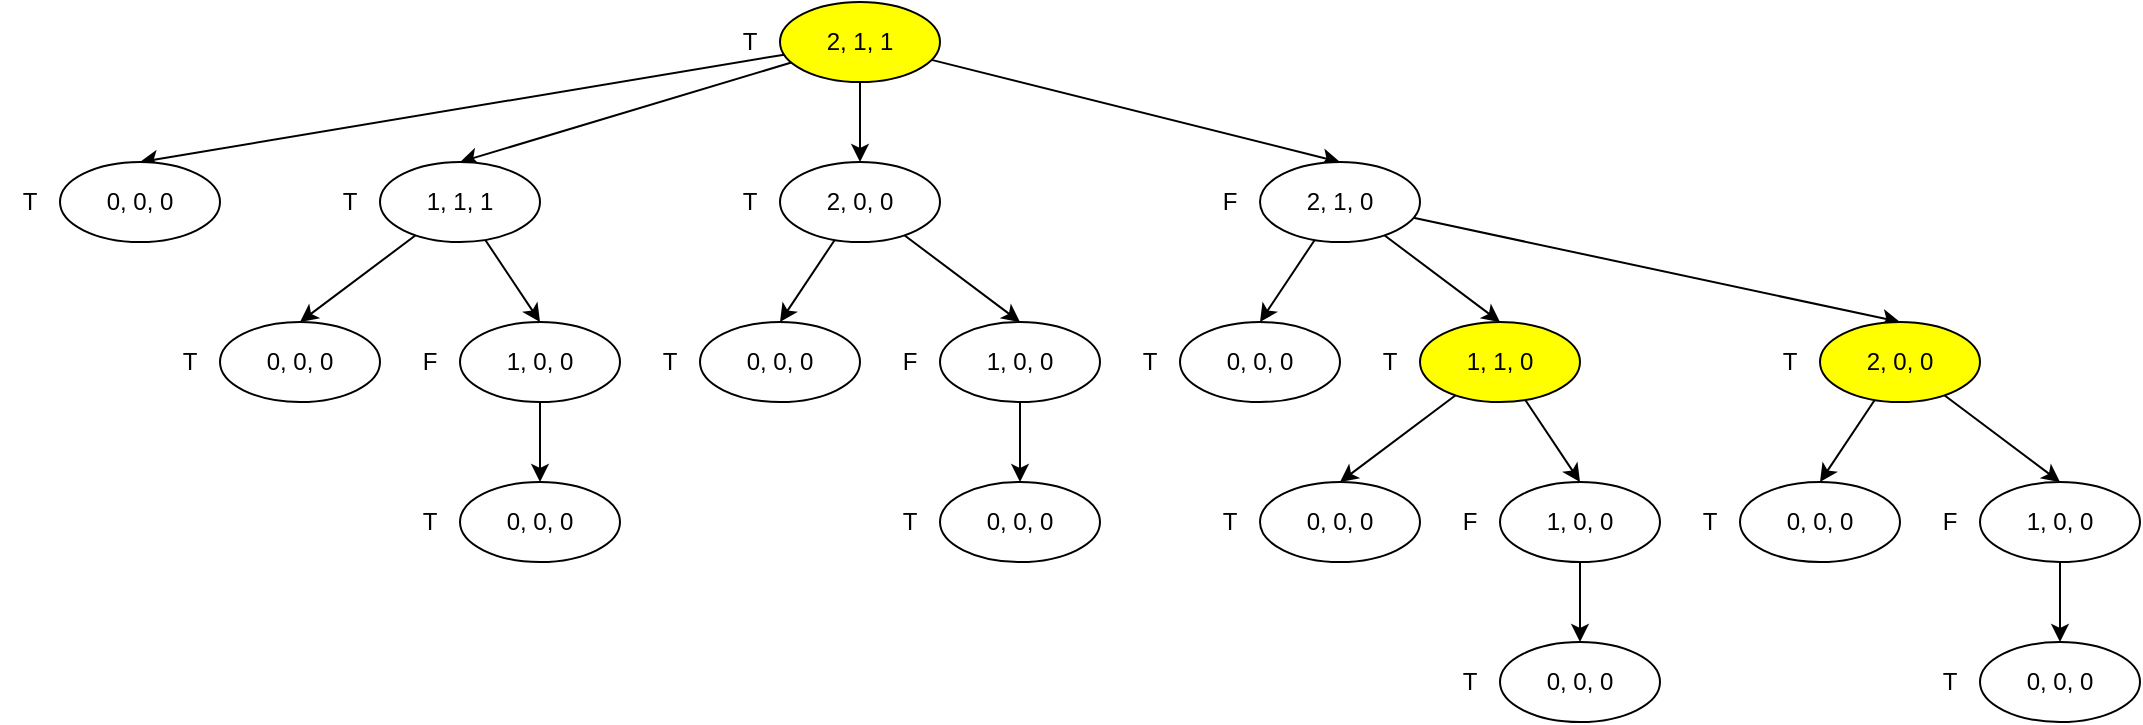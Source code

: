 <mxfile version="17.4.6" type="device"><diagram id="aOeC1j9TtVxvnux7qVdp" name="Page-1"><mxGraphModel dx="1422" dy="752" grid="1" gridSize="10" guides="1" tooltips="1" connect="1" arrows="1" fold="1" page="1" pageScale="1" pageWidth="850" pageHeight="1100" math="0" shadow="0"><root><mxCell id="0"/><mxCell id="1" parent="0"/><mxCell id="JPcNdjlAczLeqbXmbqgq-11" style="rounded=0;orthogonalLoop=1;jettySize=auto;html=1;entryX=0.5;entryY=0;entryDx=0;entryDy=0;" edge="1" parent="1" source="JPcNdjlAczLeqbXmbqgq-1" target="JPcNdjlAczLeqbXmbqgq-9"><mxGeometry relative="1" as="geometry"/></mxCell><mxCell id="JPcNdjlAczLeqbXmbqgq-12" style="edgeStyle=none;rounded=0;orthogonalLoop=1;jettySize=auto;html=1;entryX=0.5;entryY=0;entryDx=0;entryDy=0;" edge="1" parent="1" source="JPcNdjlAczLeqbXmbqgq-1" target="JPcNdjlAczLeqbXmbqgq-7"><mxGeometry relative="1" as="geometry"/></mxCell><mxCell id="JPcNdjlAczLeqbXmbqgq-13" style="edgeStyle=none;rounded=0;orthogonalLoop=1;jettySize=auto;html=1;entryX=0.5;entryY=0;entryDx=0;entryDy=0;" edge="1" parent="1" source="JPcNdjlAczLeqbXmbqgq-1" target="JPcNdjlAczLeqbXmbqgq-5"><mxGeometry relative="1" as="geometry"/></mxCell><mxCell id="JPcNdjlAczLeqbXmbqgq-14" style="edgeStyle=none;rounded=0;orthogonalLoop=1;jettySize=auto;html=1;entryX=0.5;entryY=0;entryDx=0;entryDy=0;" edge="1" parent="1" source="JPcNdjlAczLeqbXmbqgq-1" target="JPcNdjlAczLeqbXmbqgq-3"><mxGeometry relative="1" as="geometry"/></mxCell><mxCell id="JPcNdjlAczLeqbXmbqgq-1" value="2, 1, 1" style="ellipse;whiteSpace=wrap;html=1;fillColor=#FFFF00;" vertex="1" parent="1"><mxGeometry x="400" y="80" width="80" height="40" as="geometry"/></mxCell><mxCell id="JPcNdjlAczLeqbXmbqgq-2" value="T" style="whiteSpace=wrap;html=1;aspect=fixed;fillColor=none;strokeColor=none;" vertex="1" parent="1"><mxGeometry x="370" y="85" width="30" height="30" as="geometry"/></mxCell><mxCell id="JPcNdjlAczLeqbXmbqgq-52" style="edgeStyle=none;rounded=0;orthogonalLoop=1;jettySize=auto;html=1;entryX=0.5;entryY=0;entryDx=0;entryDy=0;" edge="1" parent="1" source="JPcNdjlAczLeqbXmbqgq-3" target="JPcNdjlAczLeqbXmbqgq-48"><mxGeometry relative="1" as="geometry"/></mxCell><mxCell id="JPcNdjlAczLeqbXmbqgq-53" style="edgeStyle=none;rounded=0;orthogonalLoop=1;jettySize=auto;html=1;entryX=0.5;entryY=0;entryDx=0;entryDy=0;" edge="1" parent="1" source="JPcNdjlAczLeqbXmbqgq-3" target="JPcNdjlAczLeqbXmbqgq-46"><mxGeometry relative="1" as="geometry"/></mxCell><mxCell id="JPcNdjlAczLeqbXmbqgq-84" style="edgeStyle=none;rounded=0;orthogonalLoop=1;jettySize=auto;html=1;entryX=0.5;entryY=0;entryDx=0;entryDy=0;" edge="1" parent="1" source="JPcNdjlAczLeqbXmbqgq-3" target="JPcNdjlAczLeqbXmbqgq-75"><mxGeometry relative="1" as="geometry"/></mxCell><mxCell id="JPcNdjlAczLeqbXmbqgq-3" value="2, 1, 0" style="ellipse;whiteSpace=wrap;html=1;" vertex="1" parent="1"><mxGeometry x="640" y="160" width="80" height="40" as="geometry"/></mxCell><mxCell id="JPcNdjlAczLeqbXmbqgq-4" value="F" style="whiteSpace=wrap;html=1;aspect=fixed;fillColor=none;strokeColor=none;" vertex="1" parent="1"><mxGeometry x="610" y="165" width="30" height="30" as="geometry"/></mxCell><mxCell id="JPcNdjlAczLeqbXmbqgq-37" style="edgeStyle=none;rounded=0;orthogonalLoop=1;jettySize=auto;html=1;entryX=0.5;entryY=0;entryDx=0;entryDy=0;" edge="1" parent="1" source="JPcNdjlAczLeqbXmbqgq-5" target="JPcNdjlAczLeqbXmbqgq-31"><mxGeometry relative="1" as="geometry"/></mxCell><mxCell id="JPcNdjlAczLeqbXmbqgq-38" style="edgeStyle=none;rounded=0;orthogonalLoop=1;jettySize=auto;html=1;entryX=0.5;entryY=0;entryDx=0;entryDy=0;" edge="1" parent="1" source="JPcNdjlAczLeqbXmbqgq-5" target="JPcNdjlAczLeqbXmbqgq-33"><mxGeometry relative="1" as="geometry"/></mxCell><mxCell id="JPcNdjlAczLeqbXmbqgq-5" value="2, 0, 0" style="ellipse;whiteSpace=wrap;html=1;" vertex="1" parent="1"><mxGeometry x="400" y="160" width="80" height="40" as="geometry"/></mxCell><mxCell id="JPcNdjlAczLeqbXmbqgq-6" value="T" style="whiteSpace=wrap;html=1;aspect=fixed;fillColor=none;strokeColor=none;" vertex="1" parent="1"><mxGeometry x="370" y="165" width="30" height="30" as="geometry"/></mxCell><mxCell id="JPcNdjlAczLeqbXmbqgq-19" style="edgeStyle=none;rounded=0;orthogonalLoop=1;jettySize=auto;html=1;entryX=0.5;entryY=0;entryDx=0;entryDy=0;" edge="1" parent="1" source="JPcNdjlAczLeqbXmbqgq-7" target="JPcNdjlAczLeqbXmbqgq-17"><mxGeometry relative="1" as="geometry"/></mxCell><mxCell id="JPcNdjlAczLeqbXmbqgq-20" style="edgeStyle=none;rounded=0;orthogonalLoop=1;jettySize=auto;html=1;entryX=0.5;entryY=0;entryDx=0;entryDy=0;" edge="1" parent="1" source="JPcNdjlAczLeqbXmbqgq-7" target="JPcNdjlAczLeqbXmbqgq-15"><mxGeometry relative="1" as="geometry"/></mxCell><mxCell id="JPcNdjlAczLeqbXmbqgq-7" value="1, 1, 1" style="ellipse;whiteSpace=wrap;html=1;" vertex="1" parent="1"><mxGeometry x="200" y="160" width="80" height="40" as="geometry"/></mxCell><mxCell id="JPcNdjlAczLeqbXmbqgq-8" value="T" style="whiteSpace=wrap;html=1;aspect=fixed;fillColor=none;strokeColor=none;" vertex="1" parent="1"><mxGeometry x="170" y="165" width="30" height="30" as="geometry"/></mxCell><mxCell id="JPcNdjlAczLeqbXmbqgq-9" value="0, 0, 0" style="ellipse;whiteSpace=wrap;html=1;" vertex="1" parent="1"><mxGeometry x="40" y="160" width="80" height="40" as="geometry"/></mxCell><mxCell id="JPcNdjlAczLeqbXmbqgq-10" value="T" style="whiteSpace=wrap;html=1;aspect=fixed;fillColor=none;strokeColor=none;" vertex="1" parent="1"><mxGeometry x="10" y="165" width="30" height="30" as="geometry"/></mxCell><mxCell id="JPcNdjlAczLeqbXmbqgq-23" style="edgeStyle=none;rounded=0;orthogonalLoop=1;jettySize=auto;html=1;entryX=0.5;entryY=0;entryDx=0;entryDy=0;" edge="1" parent="1" source="JPcNdjlAczLeqbXmbqgq-15" target="JPcNdjlAczLeqbXmbqgq-21"><mxGeometry relative="1" as="geometry"/></mxCell><mxCell id="JPcNdjlAczLeqbXmbqgq-15" value="1, 0, 0" style="ellipse;whiteSpace=wrap;html=1;" vertex="1" parent="1"><mxGeometry x="240" y="240" width="80" height="40" as="geometry"/></mxCell><mxCell id="JPcNdjlAczLeqbXmbqgq-16" value="F" style="whiteSpace=wrap;html=1;aspect=fixed;fillColor=none;strokeColor=none;" vertex="1" parent="1"><mxGeometry x="210" y="245" width="30" height="30" as="geometry"/></mxCell><mxCell id="JPcNdjlAczLeqbXmbqgq-17" value="0, 0, 0" style="ellipse;whiteSpace=wrap;html=1;" vertex="1" parent="1"><mxGeometry x="120" y="240" width="80" height="40" as="geometry"/></mxCell><mxCell id="JPcNdjlAczLeqbXmbqgq-18" value="T" style="whiteSpace=wrap;html=1;aspect=fixed;fillColor=none;strokeColor=none;" vertex="1" parent="1"><mxGeometry x="90" y="245" width="30" height="30" as="geometry"/></mxCell><mxCell id="JPcNdjlAczLeqbXmbqgq-21" value="0, 0, 0" style="ellipse;whiteSpace=wrap;html=1;" vertex="1" parent="1"><mxGeometry x="240" y="320" width="80" height="40" as="geometry"/></mxCell><mxCell id="JPcNdjlAczLeqbXmbqgq-22" value="T" style="whiteSpace=wrap;html=1;aspect=fixed;fillColor=none;strokeColor=none;" vertex="1" parent="1"><mxGeometry x="210" y="325" width="30" height="30" as="geometry"/></mxCell><mxCell id="JPcNdjlAczLeqbXmbqgq-30" style="edgeStyle=none;rounded=0;orthogonalLoop=1;jettySize=auto;html=1;entryX=0.5;entryY=0;entryDx=0;entryDy=0;" edge="1" parent="1" source="JPcNdjlAczLeqbXmbqgq-31" target="JPcNdjlAczLeqbXmbqgq-35"><mxGeometry relative="1" as="geometry"/></mxCell><mxCell id="JPcNdjlAczLeqbXmbqgq-31" value="1, 0, 0" style="ellipse;whiteSpace=wrap;html=1;" vertex="1" parent="1"><mxGeometry x="480" y="240" width="80" height="40" as="geometry"/></mxCell><mxCell id="JPcNdjlAczLeqbXmbqgq-32" value="F" style="whiteSpace=wrap;html=1;aspect=fixed;fillColor=none;strokeColor=none;" vertex="1" parent="1"><mxGeometry x="450" y="245" width="30" height="30" as="geometry"/></mxCell><mxCell id="JPcNdjlAczLeqbXmbqgq-33" value="0, 0, 0" style="ellipse;whiteSpace=wrap;html=1;" vertex="1" parent="1"><mxGeometry x="360" y="240" width="80" height="40" as="geometry"/></mxCell><mxCell id="JPcNdjlAczLeqbXmbqgq-34" value="T" style="whiteSpace=wrap;html=1;aspect=fixed;fillColor=none;strokeColor=none;" vertex="1" parent="1"><mxGeometry x="330" y="245" width="30" height="30" as="geometry"/></mxCell><mxCell id="JPcNdjlAczLeqbXmbqgq-35" value="0, 0, 0" style="ellipse;whiteSpace=wrap;html=1;" vertex="1" parent="1"><mxGeometry x="480" y="320" width="80" height="40" as="geometry"/></mxCell><mxCell id="JPcNdjlAczLeqbXmbqgq-36" value="T" style="whiteSpace=wrap;html=1;aspect=fixed;fillColor=none;strokeColor=none;" vertex="1" parent="1"><mxGeometry x="450" y="325" width="30" height="30" as="geometry"/></mxCell><mxCell id="JPcNdjlAczLeqbXmbqgq-61" style="edgeStyle=none;rounded=0;orthogonalLoop=1;jettySize=auto;html=1;entryX=0.5;entryY=0;entryDx=0;entryDy=0;" edge="1" parent="1" source="JPcNdjlAczLeqbXmbqgq-46" target="JPcNdjlAczLeqbXmbqgq-57"><mxGeometry relative="1" as="geometry"/></mxCell><mxCell id="JPcNdjlAczLeqbXmbqgq-62" style="edgeStyle=none;rounded=0;orthogonalLoop=1;jettySize=auto;html=1;entryX=0.5;entryY=0;entryDx=0;entryDy=0;" edge="1" parent="1" source="JPcNdjlAczLeqbXmbqgq-46" target="JPcNdjlAczLeqbXmbqgq-55"><mxGeometry relative="1" as="geometry"/></mxCell><mxCell id="JPcNdjlAczLeqbXmbqgq-46" value="1, 1, 0" style="ellipse;whiteSpace=wrap;html=1;fillColor=#FFFF00;" vertex="1" parent="1"><mxGeometry x="720" y="240" width="80" height="40" as="geometry"/></mxCell><mxCell id="JPcNdjlAczLeqbXmbqgq-47" value="T" style="whiteSpace=wrap;html=1;aspect=fixed;fillColor=none;strokeColor=none;" vertex="1" parent="1"><mxGeometry x="690" y="245" width="30" height="30" as="geometry"/></mxCell><mxCell id="JPcNdjlAczLeqbXmbqgq-48" value="0, 0, 0" style="ellipse;whiteSpace=wrap;html=1;" vertex="1" parent="1"><mxGeometry x="600" y="240" width="80" height="40" as="geometry"/></mxCell><mxCell id="JPcNdjlAczLeqbXmbqgq-49" value="T" style="whiteSpace=wrap;html=1;aspect=fixed;fillColor=none;strokeColor=none;" vertex="1" parent="1"><mxGeometry x="570" y="245" width="30" height="30" as="geometry"/></mxCell><mxCell id="JPcNdjlAczLeqbXmbqgq-54" style="edgeStyle=none;rounded=0;orthogonalLoop=1;jettySize=auto;html=1;entryX=0.5;entryY=0;entryDx=0;entryDy=0;" edge="1" parent="1" source="JPcNdjlAczLeqbXmbqgq-55" target="JPcNdjlAczLeqbXmbqgq-59"><mxGeometry relative="1" as="geometry"/></mxCell><mxCell id="JPcNdjlAczLeqbXmbqgq-55" value="1, 0, 0" style="ellipse;whiteSpace=wrap;html=1;" vertex="1" parent="1"><mxGeometry x="760" y="320" width="80" height="40" as="geometry"/></mxCell><mxCell id="JPcNdjlAczLeqbXmbqgq-56" value="F" style="whiteSpace=wrap;html=1;aspect=fixed;fillColor=none;strokeColor=none;" vertex="1" parent="1"><mxGeometry x="730" y="325" width="30" height="30" as="geometry"/></mxCell><mxCell id="JPcNdjlAczLeqbXmbqgq-57" value="0, 0, 0" style="ellipse;whiteSpace=wrap;html=1;" vertex="1" parent="1"><mxGeometry x="640" y="320" width="80" height="40" as="geometry"/></mxCell><mxCell id="JPcNdjlAczLeqbXmbqgq-58" value="T" style="whiteSpace=wrap;html=1;aspect=fixed;fillColor=none;strokeColor=none;" vertex="1" parent="1"><mxGeometry x="610" y="325" width="30" height="30" as="geometry"/></mxCell><mxCell id="JPcNdjlAczLeqbXmbqgq-59" value="0, 0, 0" style="ellipse;whiteSpace=wrap;html=1;" vertex="1" parent="1"><mxGeometry x="760" y="400" width="80" height="40" as="geometry"/></mxCell><mxCell id="JPcNdjlAczLeqbXmbqgq-60" value="T" style="whiteSpace=wrap;html=1;aspect=fixed;fillColor=none;strokeColor=none;" vertex="1" parent="1"><mxGeometry x="730" y="405" width="30" height="30" as="geometry"/></mxCell><mxCell id="JPcNdjlAczLeqbXmbqgq-73" style="edgeStyle=none;rounded=0;orthogonalLoop=1;jettySize=auto;html=1;entryX=0.5;entryY=0;entryDx=0;entryDy=0;" edge="1" parent="1" source="JPcNdjlAczLeqbXmbqgq-75" target="JPcNdjlAczLeqbXmbqgq-78"><mxGeometry relative="1" as="geometry"/></mxCell><mxCell id="JPcNdjlAczLeqbXmbqgq-74" style="edgeStyle=none;rounded=0;orthogonalLoop=1;jettySize=auto;html=1;entryX=0.5;entryY=0;entryDx=0;entryDy=0;" edge="1" parent="1" source="JPcNdjlAczLeqbXmbqgq-75" target="JPcNdjlAczLeqbXmbqgq-80"><mxGeometry relative="1" as="geometry"/></mxCell><mxCell id="JPcNdjlAczLeqbXmbqgq-75" value="2, 0, 0" style="ellipse;whiteSpace=wrap;html=1;fillColor=#FFFF00;" vertex="1" parent="1"><mxGeometry x="920" y="240" width="80" height="40" as="geometry"/></mxCell><mxCell id="JPcNdjlAczLeqbXmbqgq-76" value="T" style="whiteSpace=wrap;html=1;aspect=fixed;fillColor=none;strokeColor=none;" vertex="1" parent="1"><mxGeometry x="890" y="245" width="30" height="30" as="geometry"/></mxCell><mxCell id="JPcNdjlAczLeqbXmbqgq-77" style="edgeStyle=none;rounded=0;orthogonalLoop=1;jettySize=auto;html=1;entryX=0.5;entryY=0;entryDx=0;entryDy=0;" edge="1" parent="1" source="JPcNdjlAczLeqbXmbqgq-78" target="JPcNdjlAczLeqbXmbqgq-82"><mxGeometry relative="1" as="geometry"/></mxCell><mxCell id="JPcNdjlAczLeqbXmbqgq-78" value="1, 0, 0" style="ellipse;whiteSpace=wrap;html=1;" vertex="1" parent="1"><mxGeometry x="1000" y="320" width="80" height="40" as="geometry"/></mxCell><mxCell id="JPcNdjlAczLeqbXmbqgq-79" value="F" style="whiteSpace=wrap;html=1;aspect=fixed;fillColor=none;strokeColor=none;" vertex="1" parent="1"><mxGeometry x="970" y="325" width="30" height="30" as="geometry"/></mxCell><mxCell id="JPcNdjlAczLeqbXmbqgq-80" value="0, 0, 0" style="ellipse;whiteSpace=wrap;html=1;" vertex="1" parent="1"><mxGeometry x="880" y="320" width="80" height="40" as="geometry"/></mxCell><mxCell id="JPcNdjlAczLeqbXmbqgq-81" value="T" style="whiteSpace=wrap;html=1;aspect=fixed;fillColor=none;strokeColor=none;" vertex="1" parent="1"><mxGeometry x="850" y="325" width="30" height="30" as="geometry"/></mxCell><mxCell id="JPcNdjlAczLeqbXmbqgq-82" value="0, 0, 0" style="ellipse;whiteSpace=wrap;html=1;" vertex="1" parent="1"><mxGeometry x="1000" y="400" width="80" height="40" as="geometry"/></mxCell><mxCell id="JPcNdjlAczLeqbXmbqgq-83" value="T" style="whiteSpace=wrap;html=1;aspect=fixed;fillColor=none;strokeColor=none;" vertex="1" parent="1"><mxGeometry x="970" y="405" width="30" height="30" as="geometry"/></mxCell></root></mxGraphModel></diagram></mxfile>